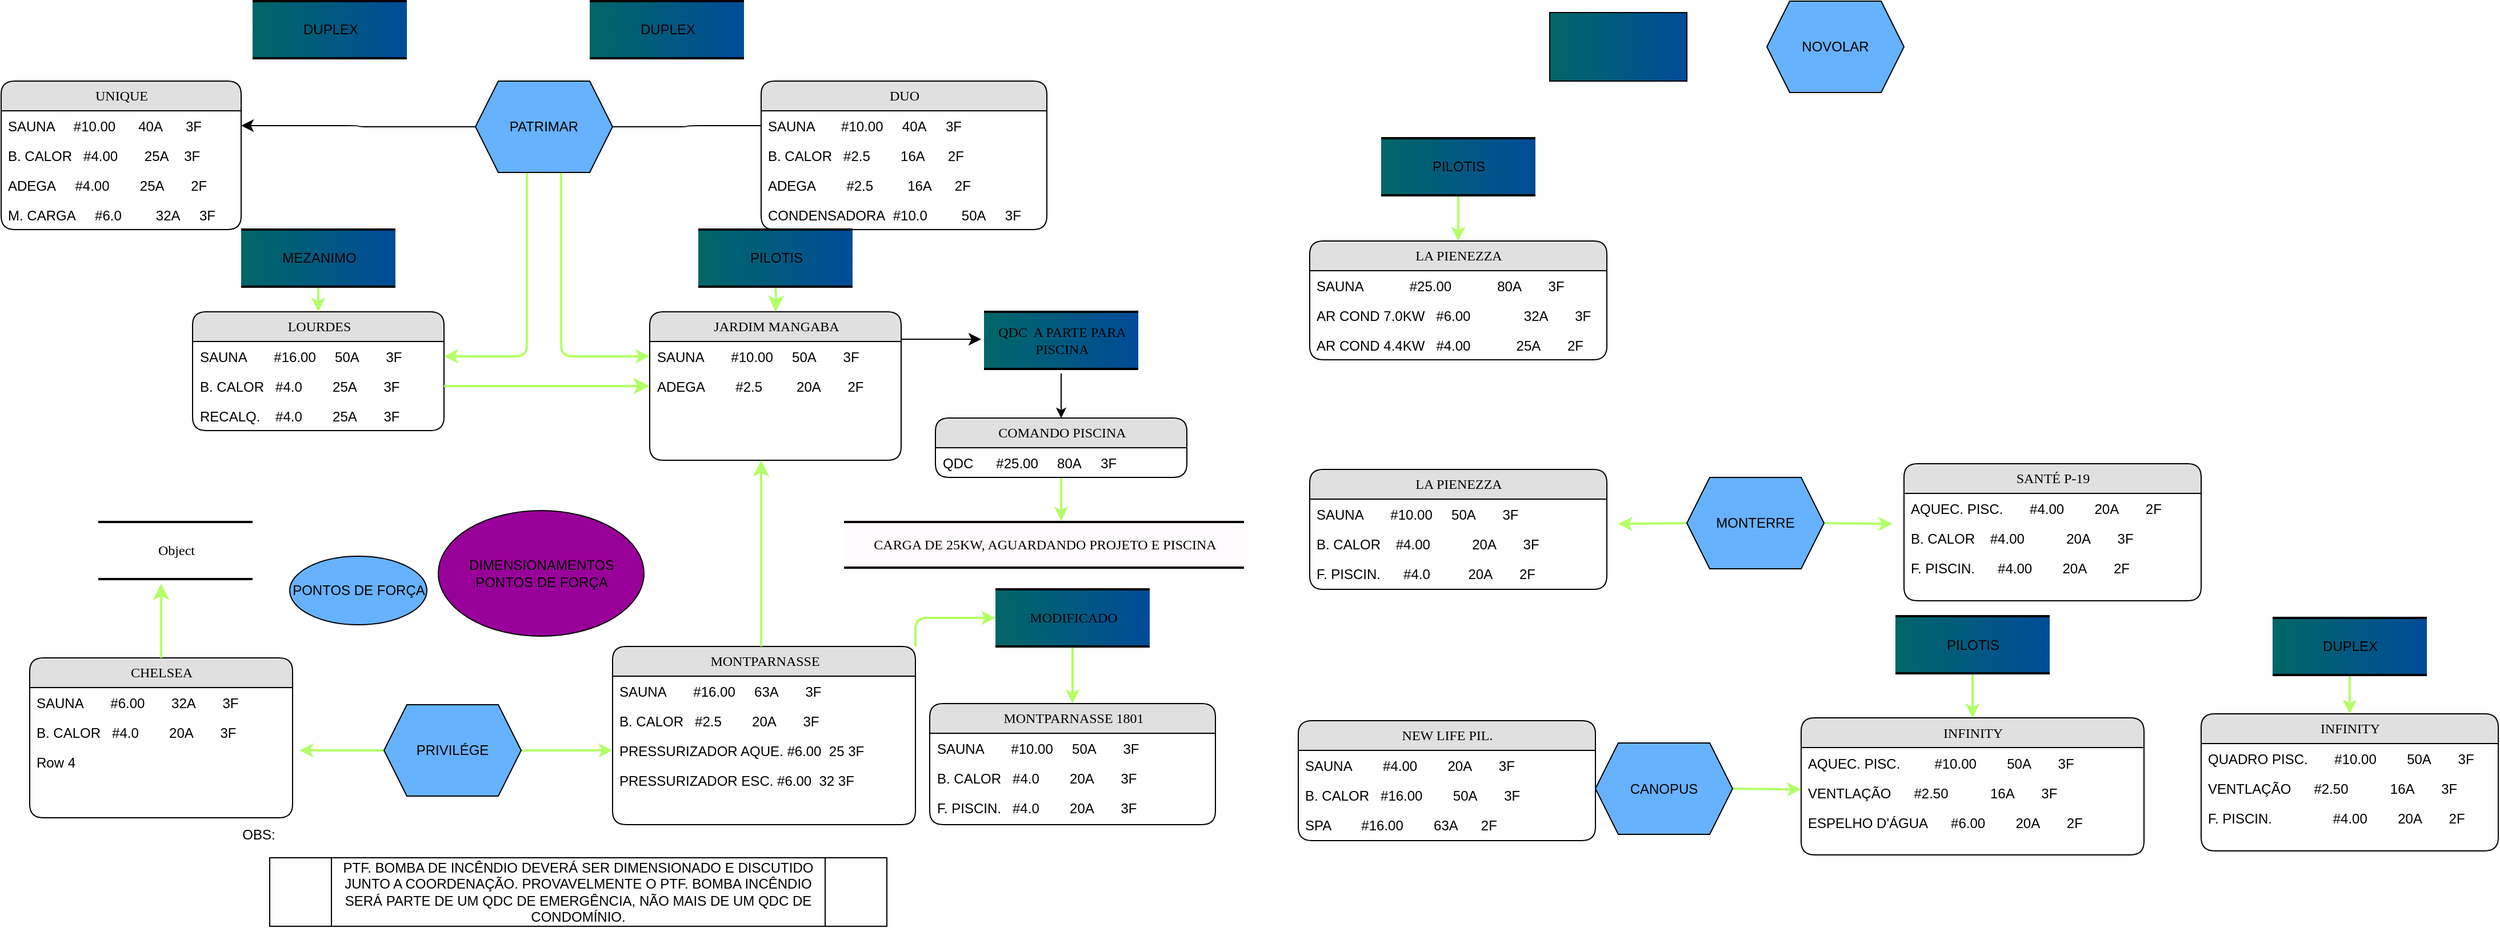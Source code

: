 <mxfile version="20.3.6" type="github">
  <diagram name="Page-1" id="b520641d-4fe3-3701-9064-5fc419738815">
    <mxGraphModel dx="1382" dy="774" grid="1" gridSize="10" guides="1" tooltips="1" connect="1" arrows="1" fold="1" page="1" pageScale="1" pageWidth="1100" pageHeight="850" background="none" math="0" shadow="0">
      <root>
        <mxCell id="0" />
        <mxCell id="1" parent="0" />
        <mxCell id="2debaab0fafb2da2-10" value="Object" style="html=1;rounded=0;shadow=0;comic=0;labelBackgroundColor=none;strokeWidth=2;fontFamily=Verdana;fontSize=12;align=center;shape=mxgraph.ios7ui.horLines;fontColor=#000000;" parent="1" vertex="1">
          <mxGeometry x="90" y="476" width="135" height="50" as="geometry" />
        </mxCell>
        <mxCell id="21ea969265ad0168-10" value="DUO" style="swimlane;html=1;fontStyle=0;childLayout=stackLayout;horizontal=1;startSize=26;fillColor=#e0e0e0;horizontalStack=0;resizeParent=1;resizeLast=0;collapsible=1;marginBottom=0;swimlaneFillColor=#ffffff;align=center;rounded=1;shadow=0;comic=0;labelBackgroundColor=none;strokeWidth=1;fontFamily=Verdana;fontSize=12;fontColor=#000000;" parent="1" vertex="1">
          <mxGeometry x="670" y="90" width="250" height="130" as="geometry" />
        </mxCell>
        <mxCell id="21ea969265ad0168-11" value="SAUNA&lt;span style=&quot;&quot;&gt; &lt;/span&gt;&amp;nbsp; &amp;nbsp; &amp;nbsp;&lt;span style=&quot;&quot;&gt;&amp;nbsp;&lt;/span&gt;#10.00&amp;nbsp; &amp;nbsp; &amp;nbsp;40A&amp;nbsp;&lt;span style=&quot;white-space: pre;&quot;&gt; &lt;/span&gt;&amp;nbsp;&amp;nbsp;&lt;span style=&quot;&quot;&gt; &lt;/span&gt;3F" style="text;html=1;strokeColor=none;fillColor=none;spacingLeft=4;spacingRight=4;whiteSpace=wrap;overflow=hidden;rotatable=0;points=[[0,0.5],[1,0.5]];portConstraint=eastwest;fontColor=#000000;" parent="21ea969265ad0168-10" vertex="1">
          <mxGeometry y="26" width="250" height="26" as="geometry" />
        </mxCell>
        <mxCell id="21ea969265ad0168-12" value="B. CALOR&amp;nbsp; &amp;nbsp;#2.5&amp;nbsp; &amp;nbsp; &amp;nbsp; &amp;nbsp; 16A&lt;span style=&quot;&quot;&gt;&amp;nbsp; &amp;nbsp; &amp;nbsp; 2&lt;/span&gt;F" style="text;html=1;strokeColor=none;fillColor=none;spacingLeft=4;spacingRight=4;whiteSpace=wrap;overflow=hidden;rotatable=0;points=[[0,0.5],[1,0.5]];portConstraint=eastwest;fontColor=#000000;" parent="21ea969265ad0168-10" vertex="1">
          <mxGeometry y="52" width="250" height="26" as="geometry" />
        </mxCell>
        <mxCell id="21ea969265ad0168-52" value="ADEGA&amp;nbsp;&lt;span style=&quot;&quot;&gt;&amp;nbsp; &amp;nbsp; &amp;nbsp; &amp;nbsp;&lt;/span&gt;&lt;span style=&quot;&quot;&gt;&lt;/span&gt;#2.5&amp;nbsp; &amp;nbsp; &amp;nbsp; &amp;nbsp; &amp;nbsp;16A&amp;nbsp; &amp;nbsp; &amp;nbsp; 2F" style="text;html=1;strokeColor=none;fillColor=none;spacingLeft=4;spacingRight=4;whiteSpace=wrap;overflow=hidden;rotatable=0;points=[[0,0.5],[1,0.5]];portConstraint=eastwest;fontColor=#000000;" parent="21ea969265ad0168-10" vertex="1">
          <mxGeometry y="78" width="250" height="26" as="geometry" />
        </mxCell>
        <mxCell id="21ea969265ad0168-13" value="CONDENSADORA&amp;nbsp;&lt;span style=&quot;&quot;&gt; &lt;/span&gt;#10.0&amp;nbsp; &amp;nbsp; &amp;nbsp; &amp;nbsp; &amp;nbsp;50A&amp;nbsp; &amp;nbsp; &amp;nbsp;3F" style="text;html=1;strokeColor=none;fillColor=none;spacingLeft=4;spacingRight=4;whiteSpace=wrap;overflow=hidden;rotatable=0;points=[[0,0.5],[1,0.5]];portConstraint=eastwest;fontColor=#000000;" parent="21ea969265ad0168-10" vertex="1">
          <mxGeometry y="104" width="250" height="26" as="geometry" />
        </mxCell>
        <mxCell id="21ea969265ad0168-6" value="UNIQUE" style="swimlane;html=1;fontStyle=0;childLayout=stackLayout;horizontal=1;startSize=26;fillColor=#e0e0e0;horizontalStack=0;resizeParent=1;resizeLast=0;collapsible=1;marginBottom=0;swimlaneFillColor=#ffffff;align=center;rounded=1;shadow=0;comic=0;labelBackgroundColor=none;strokeWidth=1;fontFamily=Verdana;fontSize=12;fontColor=#000000;" parent="1" vertex="1">
          <mxGeometry x="5" y="90" width="210" height="130" as="geometry">
            <mxRectangle x="160" y="74" width="90" height="30" as="alternateBounds" />
          </mxGeometry>
        </mxCell>
        <mxCell id="21ea969265ad0168-7" value="SAUNA&lt;span style=&quot;white-space: pre;&quot;&gt; &lt;/span&gt;&amp;nbsp;&lt;span style=&quot;white-space: pre;&quot;&gt; &lt;/span&gt;&lt;span style=&quot;white-space: pre;&quot;&gt; &lt;/span&gt;&lt;span style=&quot;white-space: pre;&quot;&gt; &lt;/span&gt;#10.00&amp;nbsp; &amp;nbsp; &amp;nbsp; 40A&amp;nbsp; &amp;nbsp; &amp;nbsp;&lt;span style=&quot;white-space: pre;&quot;&gt; &lt;/span&gt;3F" style="text;html=1;strokeColor=none;fillColor=none;spacingLeft=4;spacingRight=4;whiteSpace=wrap;overflow=hidden;rotatable=0;points=[[0,0.5],[1,0.5]];portConstraint=eastwest;fontColor=#000000;" parent="21ea969265ad0168-6" vertex="1">
          <mxGeometry y="26" width="210" height="26" as="geometry" />
        </mxCell>
        <mxCell id="21ea969265ad0168-8" value="B. CALOR&lt;span style=&quot;white-space: pre;&quot;&gt; &lt;span style=&quot;white-space: pre;&quot;&gt; &lt;/span&gt; &lt;/span&gt;#4.00&amp;nbsp; &amp;nbsp;&lt;span style=&quot;white-space: pre;&quot;&gt; &lt;/span&gt;&amp;nbsp; &amp;nbsp;25A&amp;nbsp;&lt;span style=&quot;white-space: pre;&quot;&gt;  &lt;span style=&quot;white-space: pre;&quot;&gt; &lt;/span&gt;&lt;/span&gt;3F" style="text;html=1;strokeColor=none;fillColor=none;spacingLeft=4;spacingRight=4;whiteSpace=wrap;overflow=hidden;rotatable=0;points=[[0,0.5],[1,0.5]];portConstraint=eastwest;fontColor=#000000;" parent="21ea969265ad0168-6" vertex="1">
          <mxGeometry y="52" width="210" height="26" as="geometry" />
        </mxCell>
        <mxCell id="21ea969265ad0168-9" value="ADEGA&amp;nbsp;&lt;span style=&quot;white-space: pre;&quot;&gt; &lt;span style=&quot;white-space: pre;&quot;&gt; &lt;/span&gt;&lt;span style=&quot;white-space: pre;&quot;&gt; &lt;/span&gt;&lt;/span&gt;&lt;span style=&quot;white-space: pre;&quot;&gt; &lt;/span&gt;#4.00&amp;nbsp; &amp;nbsp; &amp;nbsp; &amp;nbsp; 25A&amp;nbsp; &amp;nbsp; &amp;nbsp; &amp;nbsp;2F" style="text;html=1;strokeColor=none;fillColor=none;spacingLeft=4;spacingRight=4;whiteSpace=wrap;overflow=hidden;rotatable=0;points=[[0,0.5],[1,0.5]];portConstraint=eastwest;fontColor=#000000;" parent="21ea969265ad0168-6" vertex="1">
          <mxGeometry y="78" width="210" height="26" as="geometry" />
        </mxCell>
        <mxCell id="iB148q3Q0pq7KRZTCYRV-2" value="M. CARGA&amp;nbsp;&lt;span style=&quot;white-space: pre;&quot;&gt; &lt;/span&gt;&amp;nbsp;&lt;span style=&quot;white-space: pre;&quot;&gt; &lt;/span&gt;&amp;nbsp;#6.0&amp;nbsp; &amp;nbsp; &amp;nbsp;&lt;span style=&quot;white-space: pre;&quot;&gt; &lt;/span&gt;&amp;nbsp; &amp;nbsp;32A&amp;nbsp; &amp;nbsp; &lt;span style=&quot;white-space: pre;&quot;&gt; &lt;/span&gt;3F" style="text;html=1;strokeColor=none;fillColor=none;spacingLeft=4;spacingRight=4;whiteSpace=wrap;overflow=hidden;rotatable=0;points=[[0,0.5],[1,0.5]];portConstraint=eastwest;fontColor=#000000;" parent="21ea969265ad0168-6" vertex="1">
          <mxGeometry y="104" width="210" height="26" as="geometry" />
        </mxCell>
        <mxCell id="21ea969265ad0168-14" value="LOURDES" style="swimlane;html=1;fontStyle=0;childLayout=stackLayout;horizontal=1;startSize=26;fillColor=#e0e0e0;horizontalStack=0;resizeParent=1;resizeLast=0;collapsible=1;marginBottom=0;swimlaneFillColor=#ffffff;align=center;rounded=1;shadow=0;comic=0;labelBackgroundColor=none;strokeWidth=1;fontFamily=Verdana;fontSize=12;fontColor=#000000;" parent="1" vertex="1">
          <mxGeometry x="172.5" y="292" width="220" height="104" as="geometry" />
        </mxCell>
        <mxCell id="21ea969265ad0168-15" value="SAUNA&amp;nbsp;&amp;nbsp; &amp;nbsp; &amp;nbsp;&amp;nbsp;#16.00&amp;nbsp; &amp;nbsp; &amp;nbsp;50A&amp;nbsp;&amp;nbsp;&amp;nbsp; &amp;nbsp; &amp;nbsp;3F" style="text;html=1;strokeColor=none;fillColor=none;spacingLeft=4;spacingRight=4;whiteSpace=wrap;overflow=hidden;rotatable=0;points=[[0,0.5],[1,0.5]];portConstraint=eastwest;fontColor=#000000;" parent="21ea969265ad0168-14" vertex="1">
          <mxGeometry y="26" width="220" height="26" as="geometry" />
        </mxCell>
        <mxCell id="21ea969265ad0168-16" value="B. CALOR&amp;nbsp; &amp;nbsp;#4.0&amp;nbsp; &amp;nbsp; &amp;nbsp; &amp;nbsp; 25A&amp;nbsp; &amp;nbsp; &amp;nbsp; &amp;nbsp;3F" style="text;html=1;strokeColor=none;fillColor=none;spacingLeft=4;spacingRight=4;whiteSpace=wrap;overflow=hidden;rotatable=0;points=[[0,0.5],[1,0.5]];portConstraint=eastwest;fontColor=#000000;" parent="21ea969265ad0168-14" vertex="1">
          <mxGeometry y="52" width="220" height="26" as="geometry" />
        </mxCell>
        <mxCell id="21ea969265ad0168-17" value="RECALQ.&amp;nbsp; &amp;nbsp; #4.0&amp;nbsp; &amp;nbsp; &amp;nbsp; &amp;nbsp; 25A&amp;nbsp; &amp;nbsp; &amp;nbsp; &amp;nbsp;3F" style="text;html=1;strokeColor=none;fillColor=none;spacingLeft=4;spacingRight=4;whiteSpace=wrap;overflow=hidden;rotatable=0;points=[[0,0.5],[1,0.5]];portConstraint=eastwest;fontColor=#000000;" parent="21ea969265ad0168-14" vertex="1">
          <mxGeometry y="78" width="220" height="26" as="geometry" />
        </mxCell>
        <mxCell id="21ea969265ad0168-18" value="CHELSEA" style="swimlane;html=1;fontStyle=0;childLayout=stackLayout;horizontal=1;startSize=26;fillColor=#e0e0e0;horizontalStack=0;resizeParent=1;resizeLast=0;collapsible=1;marginBottom=0;swimlaneFillColor=#ffffff;align=center;rounded=1;shadow=0;comic=0;labelBackgroundColor=none;strokeWidth=1;fontFamily=Verdana;fontSize=12;fontColor=#000000;" parent="1" vertex="1">
          <mxGeometry x="30" y="595" width="230" height="140" as="geometry" />
        </mxCell>
        <mxCell id="21ea969265ad0168-20" value="SAUNA&amp;nbsp;&amp;nbsp; &amp;nbsp; &amp;nbsp;&amp;nbsp;#6.00&amp;nbsp; &amp;nbsp; &amp;nbsp; &amp;nbsp;32A&amp;nbsp;&amp;nbsp;&amp;nbsp; &amp;nbsp; &amp;nbsp;3F" style="text;html=1;strokeColor=none;fillColor=none;spacingLeft=4;spacingRight=4;whiteSpace=wrap;overflow=hidden;rotatable=0;points=[[0,0.5],[1,0.5]];portConstraint=eastwest;fontColor=#000000;" parent="21ea969265ad0168-18" vertex="1">
          <mxGeometry y="26" width="230" height="26" as="geometry" />
        </mxCell>
        <mxCell id="21ea969265ad0168-51" value="B. CALOR&amp;nbsp; &amp;nbsp;#4.0&amp;nbsp; &amp;nbsp; &amp;nbsp; &amp;nbsp; 20A&amp;nbsp; &amp;nbsp; &amp;nbsp; &amp;nbsp;3F" style="text;html=1;strokeColor=none;fillColor=none;spacingLeft=4;spacingRight=4;whiteSpace=wrap;overflow=hidden;rotatable=0;points=[[0,0.5],[1,0.5]];portConstraint=eastwest;fontColor=#000000;" parent="21ea969265ad0168-18" vertex="1">
          <mxGeometry y="52" width="230" height="26" as="geometry" />
        </mxCell>
        <mxCell id="21ea969265ad0168-21" value="Row 4" style="text;html=1;strokeColor=none;fillColor=none;spacingLeft=4;spacingRight=4;whiteSpace=wrap;overflow=hidden;rotatable=0;points=[[0,0.5],[1,0.5]];portConstraint=eastwest;fontColor=#000000;" parent="21ea969265ad0168-18" vertex="1">
          <mxGeometry y="78" width="230" height="26" as="geometry" />
        </mxCell>
        <mxCell id="ODSwBIh967FiHDvE5To--2" style="text;html=1;strokeColor=none;fillColor=none;spacingLeft=4;spacingRight=4;whiteSpace=wrap;overflow=hidden;rotatable=0;points=[[0,0.5],[1,0.5]];portConstraint=eastwest;fontColor=#000000;" parent="21ea969265ad0168-18" vertex="1">
          <mxGeometry y="104" width="230" height="26" as="geometry" />
        </mxCell>
        <mxCell id="21ea969265ad0168-22" value="JARDIM MANGABA" style="swimlane;html=1;fontStyle=0;childLayout=stackLayout;horizontal=1;startSize=26;fillColor=#e0e0e0;horizontalStack=0;resizeParent=1;resizeLast=0;collapsible=1;marginBottom=0;swimlaneFillColor=#ffffff;align=center;rounded=1;shadow=0;comic=0;labelBackgroundColor=none;strokeWidth=1;fontFamily=Verdana;fontSize=12;fontColor=#000000;" parent="1" vertex="1">
          <mxGeometry x="572.5" y="292" width="220" height="130" as="geometry" />
        </mxCell>
        <mxCell id="21ea969265ad0168-23" value="SAUNA&amp;nbsp;&amp;nbsp; &amp;nbsp; &amp;nbsp;&amp;nbsp;#10.00&amp;nbsp; &amp;nbsp; &amp;nbsp;50A&amp;nbsp;&lt;span style=&quot;&quot;&gt; &lt;/span&gt;&amp;nbsp; &amp;nbsp; &amp;nbsp;3F" style="text;html=1;strokeColor=none;fillColor=none;spacingLeft=4;spacingRight=4;whiteSpace=wrap;overflow=hidden;rotatable=0;points=[[0,0.5],[1,0.5]];portConstraint=eastwest;fontColor=#000000;" parent="21ea969265ad0168-22" vertex="1">
          <mxGeometry y="26" width="220" height="26" as="geometry" />
        </mxCell>
        <mxCell id="acACqqO5Qa5gXnCJQmCN-5" value="ADEGA&amp;nbsp;&amp;nbsp; &amp;nbsp; &amp;nbsp; &amp;nbsp;#2.5&amp;nbsp; &amp;nbsp; &amp;nbsp; &amp;nbsp; &amp;nbsp;20A&amp;nbsp; &amp;nbsp; &amp;nbsp; &amp;nbsp;2F" style="text;html=1;strokeColor=none;fillColor=none;spacingLeft=4;spacingRight=4;whiteSpace=wrap;overflow=hidden;rotatable=0;points=[[0,0.5],[1,0.5]];portConstraint=eastwest;fontColor=#000000;" parent="21ea969265ad0168-22" vertex="1">
          <mxGeometry y="52" width="220" height="26" as="geometry" />
        </mxCell>
        <mxCell id="acACqqO5Qa5gXnCJQmCN-22" value="CARRO ELET.&amp;nbsp; #4.0&amp;nbsp; &amp;nbsp;32A&amp;nbsp; &amp;nbsp; &amp;nbsp; 2F" style="text;html=1;strokeColor=none;fillColor=none;spacingLeft=4;spacingRight=4;whiteSpace=wrap;overflow=hidden;rotatable=0;points=[[0,0.5],[1,0.5]];portConstraint=eastwest;fontColor=#000000;" parent="21ea969265ad0168-22" vertex="1">
          <mxGeometry y="78" width="220" height="4" as="geometry" />
        </mxCell>
        <mxCell id="acACqqO5Qa5gXnCJQmCN-23" style="text;html=1;strokeColor=none;fillColor=none;spacingLeft=4;spacingRight=4;whiteSpace=wrap;overflow=hidden;rotatable=0;points=[[0,0.5],[1,0.5]];portConstraint=eastwest;fontColor=#000000;" parent="21ea969265ad0168-22" vertex="1">
          <mxGeometry y="82" width="220" height="26" as="geometry" />
        </mxCell>
        <mxCell id="SfAEeaAkZnoSVuUluzx7-2" style="edgeStyle=orthogonalEdgeStyle;shape=connector;rounded=1;jumpStyle=sharp;orthogonalLoop=1;jettySize=auto;html=1;exitX=1;exitY=0;exitDx=0;exitDy=0;labelBackgroundColor=default;strokeColor=#B3FF66;strokeWidth=2;fontFamily=Helvetica;fontSize=11;fontColor=default;endArrow=classic;" edge="1" parent="1" source="21ea969265ad0168-26" target="21ea969265ad0168-30">
          <mxGeometry relative="1" as="geometry" />
        </mxCell>
        <mxCell id="21ea969265ad0168-26" value="MONTPARNASSE" style="swimlane;html=1;fontStyle=0;childLayout=stackLayout;horizontal=1;startSize=26;fillColor=#e0e0e0;horizontalStack=0;resizeParent=1;resizeLast=0;collapsible=1;marginBottom=0;swimlaneFillColor=#ffffff;align=center;rounded=1;shadow=0;comic=0;labelBackgroundColor=none;strokeWidth=1;fontFamily=Verdana;fontSize=12;fontColor=#000000;" parent="1" vertex="1">
          <mxGeometry x="540" y="585" width="265" height="156" as="geometry" />
        </mxCell>
        <mxCell id="21ea969265ad0168-27" value="SAUNA&amp;nbsp;&amp;nbsp; &amp;nbsp; &amp;nbsp;&amp;nbsp;#16.00&amp;nbsp; &amp;nbsp; &amp;nbsp;63A&amp;nbsp;&amp;nbsp;&amp;nbsp; &amp;nbsp; &amp;nbsp;3F" style="text;html=1;strokeColor=none;fillColor=none;spacingLeft=4;spacingRight=4;whiteSpace=wrap;overflow=hidden;rotatable=0;points=[[0,0.5],[1,0.5]];portConstraint=eastwest;fontColor=#000000;" parent="21ea969265ad0168-26" vertex="1">
          <mxGeometry y="26" width="265" height="26" as="geometry" />
        </mxCell>
        <mxCell id="21ea969265ad0168-28" value="B. CALOR&amp;nbsp; &amp;nbsp;#2.5&amp;nbsp; &amp;nbsp; &amp;nbsp; &amp;nbsp; 20A&amp;nbsp; &amp;nbsp; &amp;nbsp; &amp;nbsp;3F" style="text;html=1;strokeColor=none;fillColor=none;spacingLeft=4;spacingRight=4;whiteSpace=wrap;overflow=hidden;rotatable=0;points=[[0,0.5],[1,0.5]];portConstraint=eastwest;fontColor=#000000;" parent="21ea969265ad0168-26" vertex="1">
          <mxGeometry y="52" width="265" height="26" as="geometry" />
        </mxCell>
        <mxCell id="21ea969265ad0168-29" value="PRESSURIZADOR AQUE. #6.00&amp;nbsp; 25 3F" style="text;html=1;strokeColor=none;fillColor=none;spacingLeft=4;spacingRight=4;whiteSpace=wrap;overflow=hidden;rotatable=0;points=[[0,0.5],[1,0.5]];portConstraint=eastwest;fontColor=#000000;" parent="21ea969265ad0168-26" vertex="1">
          <mxGeometry y="78" width="265" height="26" as="geometry" />
        </mxCell>
        <mxCell id="ODSwBIh967FiHDvE5To--3" value="PRESSURIZADOR ESC. #6.00&amp;nbsp; 32 3F" style="text;html=1;strokeColor=none;fillColor=none;spacingLeft=4;spacingRight=4;whiteSpace=wrap;overflow=hidden;rotatable=0;points=[[0,0.5],[1,0.5]];portConstraint=eastwest;fontColor=#000000;" parent="21ea969265ad0168-26" vertex="1">
          <mxGeometry y="104" width="265" height="26" as="geometry" />
        </mxCell>
        <mxCell id="ODSwBIh967FiHDvE5To--4" style="text;html=1;strokeColor=none;fillColor=none;spacingLeft=4;spacingRight=4;whiteSpace=wrap;overflow=hidden;rotatable=0;points=[[0,0.5],[1,0.5]];portConstraint=eastwest;fontColor=#000000;" parent="21ea969265ad0168-26" vertex="1">
          <mxGeometry y="130" width="265" height="26" as="geometry" />
        </mxCell>
        <mxCell id="SfAEeaAkZnoSVuUluzx7-9" style="edgeStyle=orthogonalEdgeStyle;shape=connector;rounded=1;jumpStyle=sharp;orthogonalLoop=1;jettySize=auto;html=1;entryX=0.5;entryY=0;entryDx=0;entryDy=0;labelBackgroundColor=default;strokeColor=#B3FF66;strokeWidth=2;fontFamily=Helvetica;fontSize=11;fontColor=default;endArrow=classic;" edge="1" parent="1" source="21ea969265ad0168-30" target="SfAEeaAkZnoSVuUluzx7-3">
          <mxGeometry relative="1" as="geometry" />
        </mxCell>
        <mxCell id="21ea969265ad0168-30" value="MODIFICADO" style="html=1;rounded=0;shadow=0;comic=0;labelBackgroundColor=none;strokeWidth=2;fontFamily=Verdana;fontSize=12;align=center;shape=mxgraph.ios7ui.horLines;fontColor=#000000;fillColor=#006666;gradientColor=#004C99;gradientDirection=east;" parent="1" vertex="1">
          <mxGeometry x="875" y="535" width="135" height="50" as="geometry" />
        </mxCell>
        <mxCell id="21ea969265ad0168-31" style="edgeStyle=none;html=1;labelBackgroundColor=default;startFill=0;startSize=8;endFill=1;endSize=8;fontFamily=Helvetica;fontSize=11;fontColor=default;strokeColor=#B3FF66;strokeWidth=2;" parent="1" source="21ea969265ad0168-18" edge="1">
          <mxGeometry relative="1" as="geometry">
            <mxPoint x="145" y="530" as="targetPoint" />
          </mxGeometry>
        </mxCell>
        <mxCell id="21ea969265ad0168-37" style="edgeStyle=orthogonalEdgeStyle;html=1;labelBackgroundColor=default;startFill=0;startSize=8;endFill=1;endSize=8;fontFamily=Helvetica;fontSize=11;fontColor=default;strokeColor=#B3FF66;strokeWidth=2;" parent="1" source="21ea969265ad0168-26" target="21ea969265ad0168-22" edge="1">
          <mxGeometry relative="1" as="geometry">
            <Array as="points">
              <mxPoint x="670" y="540" />
              <mxPoint x="670" y="540" />
            </Array>
          </mxGeometry>
        </mxCell>
        <mxCell id="21ea969265ad0168-38" style="edgeStyle=orthogonalEdgeStyle;html=1;labelBackgroundColor=default;startFill=0;startSize=8;endFill=1;endSize=8;fontFamily=Helvetica;fontSize=11;fontColor=default;startArrow=none;strokeColor=#B3FF66;strokeWidth=2;" parent="1" target="21ea969265ad0168-22" edge="1">
          <mxGeometry relative="1" as="geometry">
            <mxPoint x="682.5" y="266" as="sourcePoint" />
          </mxGeometry>
        </mxCell>
        <mxCell id="21ea969265ad0168-40" style="edgeStyle=orthogonalEdgeStyle;html=1;exitX=0;exitY=0.5;entryX=1;entryY=0.5;labelBackgroundColor=none;startFill=0;startSize=8;endFill=1;endSize=8;fontFamily=Verdana;fontSize=12;fontColor=#000000;startArrow=none;" parent="1" source="acACqqO5Qa5gXnCJQmCN-2" target="21ea969265ad0168-7" edge="1">
          <mxGeometry relative="1" as="geometry" />
        </mxCell>
        <mxCell id="21ea969265ad0168-42" style="edgeStyle=orthogonalEdgeStyle;html=1;exitX=1;exitY=0.5;entryX=0;entryY=0.5;labelBackgroundColor=default;startFill=0;startSize=8;endFill=1;endSize=8;fontFamily=Helvetica;fontSize=11;fontColor=default;strokeColor=#B3FF66;strokeWidth=2;" parent="1" source="21ea969265ad0168-16" edge="1">
          <mxGeometry relative="1" as="geometry">
            <Array as="points" />
            <mxPoint x="572.5" y="357" as="targetPoint" />
          </mxGeometry>
        </mxCell>
        <mxCell id="21ea969265ad0168-43" style="edgeStyle=orthogonalEdgeStyle;html=1;labelBackgroundColor=none;startFill=0;startSize=8;endFill=1;endSize=8;fontFamily=Verdana;fontSize=12;fontColor=#000000;" parent="1" edge="1">
          <mxGeometry relative="1" as="geometry">
            <mxPoint x="862.5" y="316" as="targetPoint" />
            <mxPoint x="792.5" y="316" as="sourcePoint" />
          </mxGeometry>
        </mxCell>
        <mxCell id="iB148q3Q0pq7KRZTCYRV-3" value="DIMENSIONAMENTOS&lt;br&gt;PONTOS DE FORÇA" style="ellipse;whiteSpace=wrap;html=1;fontColor=#000000;fillColor=#990099;" parent="1" vertex="1">
          <mxGeometry x="387.5" y="466" width="180" height="110" as="geometry" />
        </mxCell>
        <mxCell id="SfAEeaAkZnoSVuUluzx7-26" style="edgeStyle=orthogonalEdgeStyle;shape=connector;rounded=1;jumpStyle=sharp;orthogonalLoop=1;jettySize=auto;html=1;exitX=0.375;exitY=1;exitDx=0;exitDy=0;entryX=1;entryY=0.5;entryDx=0;entryDy=0;labelBackgroundColor=default;strokeColor=#B3FF66;strokeWidth=2;fontFamily=Helvetica;fontSize=11;fontColor=default;endArrow=classic;" edge="1" parent="1" source="acACqqO5Qa5gXnCJQmCN-2" target="21ea969265ad0168-15">
          <mxGeometry relative="1" as="geometry" />
        </mxCell>
        <mxCell id="SfAEeaAkZnoSVuUluzx7-27" style="edgeStyle=orthogonalEdgeStyle;shape=connector;rounded=1;jumpStyle=sharp;orthogonalLoop=1;jettySize=auto;html=1;exitX=0.625;exitY=1;exitDx=0;exitDy=0;entryX=0;entryY=0.5;entryDx=0;entryDy=0;labelBackgroundColor=default;strokeColor=#B3FF66;strokeWidth=2;fontFamily=Helvetica;fontSize=11;fontColor=default;endArrow=classic;" edge="1" parent="1" source="acACqqO5Qa5gXnCJQmCN-2" target="21ea969265ad0168-23">
          <mxGeometry relative="1" as="geometry" />
        </mxCell>
        <mxCell id="acACqqO5Qa5gXnCJQmCN-12" value="PONTOS DE FORÇA" style="ellipse;whiteSpace=wrap;html=1;fontColor=#000000;fillColor=#66B2FF;" parent="1" vertex="1">
          <mxGeometry x="257.5" y="506" width="120" height="60" as="geometry" />
        </mxCell>
        <mxCell id="acACqqO5Qa5gXnCJQmCN-19" style="edgeStyle=orthogonalEdgeStyle;rounded=0;orthogonalLoop=1;jettySize=auto;html=1;exitX=0.5;exitY=1;exitDx=0;exitDy=0;entryX=0.5;entryY=0;entryDx=0;entryDy=0;fontColor=#000000;" parent="1" target="acACqqO5Qa5gXnCJQmCN-15" edge="1">
          <mxGeometry relative="1" as="geometry">
            <mxPoint x="932.5" y="346" as="sourcePoint" />
          </mxGeometry>
        </mxCell>
        <mxCell id="SfAEeaAkZnoSVuUluzx7-16" style="edgeStyle=orthogonalEdgeStyle;shape=connector;rounded=1;jumpStyle=sharp;orthogonalLoop=1;jettySize=auto;html=1;entryX=0.543;entryY=-0.025;entryDx=0;entryDy=0;entryPerimeter=0;labelBackgroundColor=default;strokeColor=#B3FF66;strokeWidth=2;fontFamily=Helvetica;fontSize=11;fontColor=default;endArrow=classic;" edge="1" parent="1" source="acACqqO5Qa5gXnCJQmCN-15" target="acACqqO5Qa5gXnCJQmCN-20">
          <mxGeometry relative="1" as="geometry" />
        </mxCell>
        <mxCell id="acACqqO5Qa5gXnCJQmCN-15" value="COMANDO PISCINA" style="swimlane;html=1;fontStyle=0;childLayout=stackLayout;horizontal=1;startSize=26;fillColor=#e0e0e0;horizontalStack=0;resizeParent=1;resizeLast=0;collapsible=1;marginBottom=0;swimlaneFillColor=#ffffff;align=center;rounded=1;shadow=0;comic=0;labelBackgroundColor=none;strokeWidth=1;fontFamily=Verdana;fontSize=12;fontColor=#000000;" parent="1" vertex="1">
          <mxGeometry x="822.5" y="385" width="220" height="52" as="geometry" />
        </mxCell>
        <mxCell id="acACqqO5Qa5gXnCJQmCN-16" value="QDC&amp;nbsp; &amp;nbsp; &amp;nbsp; #25.00&amp;nbsp; &amp;nbsp; &amp;nbsp;80A&amp;nbsp;&lt;span style=&quot;&quot;&gt; &lt;/span&gt;&amp;nbsp;&amp;nbsp;&amp;nbsp;3F" style="text;html=1;strokeColor=none;fillColor=none;spacingLeft=4;spacingRight=4;whiteSpace=wrap;overflow=hidden;rotatable=0;points=[[0,0.5],[1,0.5]];portConstraint=eastwest;fontColor=#000000;" parent="acACqqO5Qa5gXnCJQmCN-15" vertex="1">
          <mxGeometry y="26" width="220" height="26" as="geometry" />
        </mxCell>
        <mxCell id="acACqqO5Qa5gXnCJQmCN-20" value="CARGA DE 25KW, AGUARDANDO PROJETO E PISCINA" style="html=1;rounded=0;shadow=0;comic=0;labelBackgroundColor=none;strokeWidth=2;fontFamily=Verdana;fontSize=12;align=center;shape=mxgraph.ios7ui.horLines;fontColor=#000000;fillColor=#FFFAFD;" parent="1" vertex="1">
          <mxGeometry x="742.5" y="476" width="350" height="40" as="geometry" />
        </mxCell>
        <mxCell id="SfAEeaAkZnoSVuUluzx7-17" style="edgeStyle=orthogonalEdgeStyle;shape=connector;rounded=1;jumpStyle=sharp;orthogonalLoop=1;jettySize=auto;html=1;exitX=1;exitY=0.5;exitDx=0;exitDy=0;entryX=0;entryY=0.5;entryDx=0;entryDy=0;labelBackgroundColor=default;strokeColor=#B3FF66;strokeWidth=2;fontFamily=Helvetica;fontSize=11;fontColor=default;endArrow=classic;" edge="1" parent="1" source="ODSwBIh967FiHDvE5To--1" target="21ea969265ad0168-29">
          <mxGeometry relative="1" as="geometry" />
        </mxCell>
        <mxCell id="SfAEeaAkZnoSVuUluzx7-19" style="edgeStyle=orthogonalEdgeStyle;shape=connector;rounded=1;jumpStyle=sharp;orthogonalLoop=1;jettySize=auto;html=1;exitX=0;exitY=0.5;exitDx=0;exitDy=0;entryX=1.026;entryY=0.115;entryDx=0;entryDy=0;entryPerimeter=0;labelBackgroundColor=default;strokeColor=#B3FF66;strokeWidth=2;fontFamily=Helvetica;fontSize=11;fontColor=default;endArrow=classic;" edge="1" parent="1" source="ODSwBIh967FiHDvE5To--1" target="21ea969265ad0168-21">
          <mxGeometry relative="1" as="geometry" />
        </mxCell>
        <mxCell id="ODSwBIh967FiHDvE5To--1" value="PRIVILÉGE" style="shape=hexagon;perimeter=hexagonPerimeter2;whiteSpace=wrap;html=1;fixedSize=1;fontColor=#000000;fillColor=#66B2FF;" parent="1" vertex="1">
          <mxGeometry x="340" y="636" width="120" height="80" as="geometry" />
        </mxCell>
        <mxCell id="ODSwBIh967FiHDvE5To--6" value="PTF. BOMBA DE INCÊNDIO DEVERÁ SER DIMENSIONADO E DISCUTIDO JUNTO A COORDENAÇÃO. PROVAVELMENTE O PTF. BOMBA INCÊNDIO SERÁ PARTE DE UM QDC DE EMERGÊNCIA, NÃO MAIS DE UM QDC DE CONDOMÍNIO." style="shape=process;whiteSpace=wrap;html=1;backgroundOutline=1;" parent="1" vertex="1">
          <mxGeometry x="240" y="770" width="540" height="60" as="geometry" />
        </mxCell>
        <mxCell id="ODSwBIh967FiHDvE5To--7" value="OBS:" style="text;html=1;align=center;verticalAlign=middle;resizable=0;points=[];autosize=1;strokeColor=none;fillColor=none;" parent="1" vertex="1">
          <mxGeometry x="205" y="735" width="50" height="30" as="geometry" />
        </mxCell>
        <mxCell id="SfAEeaAkZnoSVuUluzx7-3" value="MONTPARNASSE 1801" style="swimlane;html=1;fontStyle=0;childLayout=stackLayout;horizontal=1;startSize=26;fillColor=#e0e0e0;horizontalStack=0;resizeParent=1;resizeLast=0;collapsible=1;marginBottom=0;swimlaneFillColor=#ffffff;align=center;rounded=1;shadow=0;comic=0;labelBackgroundColor=none;strokeWidth=1;fontFamily=Verdana;fontSize=12;fontColor=#000000;" vertex="1" parent="1">
          <mxGeometry x="817.5" y="635" width="250" height="106" as="geometry" />
        </mxCell>
        <mxCell id="SfAEeaAkZnoSVuUluzx7-4" value="SAUNA&amp;nbsp;&amp;nbsp; &amp;nbsp; &amp;nbsp;&amp;nbsp;#10.00&amp;nbsp; &amp;nbsp; &amp;nbsp;50A&amp;nbsp;&amp;nbsp;&amp;nbsp; &amp;nbsp; &amp;nbsp;3F" style="text;html=1;strokeColor=none;fillColor=none;spacingLeft=4;spacingRight=4;whiteSpace=wrap;overflow=hidden;rotatable=0;points=[[0,0.5],[1,0.5]];portConstraint=eastwest;fontColor=#000000;" vertex="1" parent="SfAEeaAkZnoSVuUluzx7-3">
          <mxGeometry y="26" width="250" height="26" as="geometry" />
        </mxCell>
        <mxCell id="SfAEeaAkZnoSVuUluzx7-5" value="B. CALOR&amp;nbsp; &amp;nbsp;#4.0&amp;nbsp; &amp;nbsp; &amp;nbsp; &amp;nbsp; 20A&amp;nbsp; &amp;nbsp; &amp;nbsp; &amp;nbsp;3F" style="text;html=1;strokeColor=none;fillColor=none;spacingLeft=4;spacingRight=4;whiteSpace=wrap;overflow=hidden;rotatable=0;points=[[0,0.5],[1,0.5]];portConstraint=eastwest;fontColor=#000000;" vertex="1" parent="SfAEeaAkZnoSVuUluzx7-3">
          <mxGeometry y="52" width="250" height="26" as="geometry" />
        </mxCell>
        <mxCell id="SfAEeaAkZnoSVuUluzx7-6" value="F. PISCIN.&amp;nbsp; &amp;nbsp;#4.0&amp;nbsp; &amp;nbsp; &amp;nbsp; &amp;nbsp; 20A&amp;nbsp; &amp;nbsp; &amp;nbsp; &amp;nbsp;3F" style="text;html=1;strokeColor=none;fillColor=none;spacingLeft=4;spacingRight=4;whiteSpace=wrap;overflow=hidden;rotatable=0;points=[[0,0.5],[1,0.5]];portConstraint=eastwest;fontColor=#000000;" vertex="1" parent="SfAEeaAkZnoSVuUluzx7-3">
          <mxGeometry y="78" width="250" height="26" as="geometry" />
        </mxCell>
        <mxCell id="SfAEeaAkZnoSVuUluzx7-10" value="NEW LIFE PIL." style="swimlane;html=1;fontStyle=0;childLayout=stackLayout;horizontal=1;startSize=26;fillColor=#e0e0e0;horizontalStack=0;resizeParent=1;resizeLast=0;collapsible=1;marginBottom=0;swimlaneFillColor=#ffffff;align=center;rounded=1;shadow=0;comic=0;labelBackgroundColor=none;strokeWidth=1;fontFamily=Verdana;fontSize=12;fontColor=#000000;" vertex="1" parent="1">
          <mxGeometry x="1140" y="650" width="260" height="105" as="geometry" />
        </mxCell>
        <mxCell id="SfAEeaAkZnoSVuUluzx7-11" value="SAUNA&amp;nbsp; &amp;nbsp; &amp;nbsp; &amp;nbsp; #4.00&amp;nbsp; &amp;nbsp; &amp;nbsp;&lt;span style=&quot;white-space: pre;&quot;&gt;	&lt;/span&gt;&amp;nbsp; 20A&amp;nbsp;&amp;nbsp;&amp;nbsp; &amp;nbsp; &amp;nbsp;3F" style="text;html=1;strokeColor=none;fillColor=none;spacingLeft=4;spacingRight=4;whiteSpace=wrap;overflow=hidden;rotatable=0;points=[[0,0.5],[1,0.5]];portConstraint=eastwest;fontColor=#000000;" vertex="1" parent="SfAEeaAkZnoSVuUluzx7-10">
          <mxGeometry y="26" width="260" height="26" as="geometry" />
        </mxCell>
        <mxCell id="SfAEeaAkZnoSVuUluzx7-12" value="B. CALOR&amp;nbsp; &amp;nbsp;#16.00&amp;nbsp; &amp;nbsp; &amp;nbsp; &amp;nbsp; 50A&amp;nbsp; &amp;nbsp; &amp;nbsp; &amp;nbsp;3F" style="text;html=1;strokeColor=none;fillColor=none;spacingLeft=4;spacingRight=4;whiteSpace=wrap;overflow=hidden;rotatable=0;points=[[0,0.5],[1,0.5]];portConstraint=eastwest;fontColor=#000000;" vertex="1" parent="SfAEeaAkZnoSVuUluzx7-10">
          <mxGeometry y="52" width="260" height="26" as="geometry" />
        </mxCell>
        <mxCell id="SfAEeaAkZnoSVuUluzx7-13" value="SPA&lt;span style=&quot;white-space: pre;&quot;&gt;	&lt;/span&gt;&lt;span style=&quot;white-space: pre;&quot;&gt;	&lt;/span&gt;&amp;nbsp; &amp;nbsp; &amp;nbsp; #16.00&amp;nbsp; &amp;nbsp; &amp;nbsp; &amp;nbsp; 63A&amp;nbsp; &amp;nbsp; &amp;nbsp; 2F&amp;nbsp;" style="text;html=1;strokeColor=none;fillColor=none;spacingLeft=4;spacingRight=4;whiteSpace=wrap;overflow=hidden;rotatable=0;points=[[0,0.5],[1,0.5]];portConstraint=eastwest;fontColor=#000000;" vertex="1" parent="SfAEeaAkZnoSVuUluzx7-10">
          <mxGeometry y="78" width="260" height="26" as="geometry" />
        </mxCell>
        <mxCell id="SfAEeaAkZnoSVuUluzx7-20" value="&lt;span style=&quot;&quot;&gt;QDC&amp;nbsp; A PARTE PARA &lt;br&gt;PISCINA&lt;/span&gt;" style="html=1;rounded=0;shadow=0;comic=0;labelBackgroundColor=none;strokeWidth=2;fontFamily=Verdana;fontSize=12;align=center;shape=mxgraph.ios7ui.horLines;fontColor=#000000;fillColor=#006666;gradientColor=#004C99;gradientDirection=east;" vertex="1" parent="1">
          <mxGeometry x="865" y="292" width="135" height="50" as="geometry" />
        </mxCell>
        <mxCell id="SfAEeaAkZnoSVuUluzx7-21" value="&lt;span style=&quot;font-family: Helvetica;&quot;&gt;PILOTIS&lt;/span&gt;" style="html=1;rounded=0;shadow=0;comic=0;labelBackgroundColor=none;strokeWidth=2;fontFamily=Verdana;fontSize=12;align=center;shape=mxgraph.ios7ui.horLines;fontColor=#000000;fillColor=#006666;gradientColor=#004C99;gradientDirection=east;" vertex="1" parent="1">
          <mxGeometry x="615" y="220" width="135" height="50" as="geometry" />
        </mxCell>
        <mxCell id="SfAEeaAkZnoSVuUluzx7-23" style="edgeStyle=orthogonalEdgeStyle;shape=connector;rounded=1;jumpStyle=sharp;orthogonalLoop=1;jettySize=auto;html=1;entryX=0.5;entryY=0;entryDx=0;entryDy=0;labelBackgroundColor=default;strokeColor=#B3FF66;strokeWidth=2;fontFamily=Helvetica;fontSize=11;fontColor=default;endArrow=classic;" edge="1" parent="1" source="SfAEeaAkZnoSVuUluzx7-22" target="21ea969265ad0168-14">
          <mxGeometry relative="1" as="geometry" />
        </mxCell>
        <mxCell id="SfAEeaAkZnoSVuUluzx7-22" value="&lt;span style=&quot;font-family: Helvetica;&quot;&gt;MEZANIMO&lt;/span&gt;" style="html=1;rounded=0;shadow=0;comic=0;labelBackgroundColor=none;strokeWidth=2;fontFamily=Verdana;fontSize=12;align=center;shape=mxgraph.ios7ui.horLines;fontColor=#000000;fillColor=#006666;gradientColor=#004C99;gradientDirection=east;" vertex="1" parent="1">
          <mxGeometry x="215" y="220" width="135" height="50" as="geometry" />
        </mxCell>
        <mxCell id="SfAEeaAkZnoSVuUluzx7-24" value="&lt;span style=&quot;font-family: Helvetica;&quot;&gt;DUPLEX&lt;/span&gt;" style="html=1;rounded=0;shadow=0;comic=0;labelBackgroundColor=none;strokeWidth=2;fontFamily=Verdana;fontSize=12;align=center;shape=mxgraph.ios7ui.horLines;fontColor=#000000;fillColor=#006666;gradientColor=#004C99;gradientDirection=east;" vertex="1" parent="1">
          <mxGeometry x="225" y="20" width="135" height="50" as="geometry" />
        </mxCell>
        <mxCell id="SfAEeaAkZnoSVuUluzx7-25" value="&lt;span style=&quot;font-family: Helvetica;&quot;&gt;DUPLEX&lt;/span&gt;" style="html=1;rounded=0;shadow=0;comic=0;labelBackgroundColor=none;strokeWidth=2;fontFamily=Verdana;fontSize=12;align=center;shape=mxgraph.ios7ui.horLines;fontColor=#000000;fillColor=#006666;gradientColor=#004C99;gradientDirection=east;" vertex="1" parent="1">
          <mxGeometry x="520" y="20" width="135" height="50" as="geometry" />
        </mxCell>
        <mxCell id="acACqqO5Qa5gXnCJQmCN-2" value="PATRIMAR" style="shape=hexagon;perimeter=hexagonPerimeter2;whiteSpace=wrap;html=1;fixedSize=1;fontColor=#000000;fillColor=#66B2FF;" parent="1" vertex="1">
          <mxGeometry x="420" y="90" width="120" height="80" as="geometry" />
        </mxCell>
        <mxCell id="SfAEeaAkZnoSVuUluzx7-28" value="" style="edgeStyle=orthogonalEdgeStyle;html=1;exitX=0;exitY=0.5;entryX=1;entryY=0.5;labelBackgroundColor=none;startFill=0;startSize=8;endFill=1;endSize=8;fontFamily=Verdana;fontSize=12;fontColor=#000000;endArrow=none;" edge="1" parent="1" source="21ea969265ad0168-11" target="acACqqO5Qa5gXnCJQmCN-2">
          <mxGeometry relative="1" as="geometry">
            <mxPoint x="670" y="129" as="sourcePoint" />
            <mxPoint x="215" y="129" as="targetPoint" />
          </mxGeometry>
        </mxCell>
        <mxCell id="SfAEeaAkZnoSVuUluzx7-29" value="SANTÉ P-19" style="swimlane;html=1;fontStyle=0;childLayout=stackLayout;horizontal=1;startSize=26;fillColor=#e0e0e0;horizontalStack=0;resizeParent=1;resizeLast=0;collapsible=1;marginBottom=0;swimlaneFillColor=#ffffff;align=center;rounded=1;shadow=0;comic=0;labelBackgroundColor=none;strokeWidth=1;fontFamily=Verdana;fontSize=12;fontColor=#000000;" vertex="1" parent="1">
          <mxGeometry x="1670" y="425" width="260" height="120" as="geometry" />
        </mxCell>
        <mxCell id="SfAEeaAkZnoSVuUluzx7-30" value="AQUEC. PISC.&amp;nbsp; &amp;nbsp; &amp;nbsp; &amp;nbsp;#4.00&amp;nbsp; &amp;nbsp; &amp;nbsp;&lt;span style=&quot;white-space: pre;&quot;&gt;	&lt;/span&gt;&amp;nbsp; 20A&amp;nbsp; &amp;nbsp; &amp;nbsp; &amp;nbsp;2F" style="text;html=1;strokeColor=none;fillColor=none;spacingLeft=4;spacingRight=4;whiteSpace=wrap;overflow=hidden;rotatable=0;points=[[0,0.5],[1,0.5]];portConstraint=eastwest;fontColor=#000000;" vertex="1" parent="SfAEeaAkZnoSVuUluzx7-29">
          <mxGeometry y="26" width="260" height="26" as="geometry" />
        </mxCell>
        <mxCell id="SfAEeaAkZnoSVuUluzx7-31" value="B. CALOR&amp;nbsp;&lt;span style=&quot;white-space: pre;&quot;&gt;	&lt;/span&gt;&lt;span style=&quot;white-space: pre;&quot;&gt;	&lt;/span&gt;&amp;nbsp;#4.00&amp;nbsp; &amp;nbsp; &amp;nbsp; &amp;nbsp; &lt;span style=&quot;white-space: pre;&quot;&gt;	&lt;/span&gt;&amp;nbsp; 20A&amp;nbsp; &amp;nbsp; &amp;nbsp; &amp;nbsp;3F" style="text;html=1;strokeColor=none;fillColor=none;spacingLeft=4;spacingRight=4;whiteSpace=wrap;overflow=hidden;rotatable=0;points=[[0,0.5],[1,0.5]];portConstraint=eastwest;fontColor=#000000;" vertex="1" parent="SfAEeaAkZnoSVuUluzx7-29">
          <mxGeometry y="52" width="260" height="26" as="geometry" />
        </mxCell>
        <mxCell id="SfAEeaAkZnoSVuUluzx7-32" value="F. PISCIN.&amp;nbsp; &amp;nbsp;&lt;span style=&quot;white-space: pre;&quot;&gt;	&lt;/span&gt;&lt;span style=&quot;white-space: pre;&quot;&gt;	&lt;/span&gt;&amp;nbsp;#4.00&amp;nbsp; &amp;nbsp; &amp;nbsp;&lt;span style=&quot;white-space: pre;&quot;&gt;	&lt;/span&gt;&amp;nbsp;&amp;nbsp;20A&amp;nbsp; &amp;nbsp; &amp;nbsp; &amp;nbsp;2F" style="text;html=1;strokeColor=none;fillColor=none;spacingLeft=4;spacingRight=4;whiteSpace=wrap;overflow=hidden;rotatable=0;points=[[0,0.5],[1,0.5]];portConstraint=eastwest;fontColor=#000000;" vertex="1" parent="SfAEeaAkZnoSVuUluzx7-29">
          <mxGeometry y="78" width="260" height="42" as="geometry" />
        </mxCell>
        <mxCell id="SfAEeaAkZnoSVuUluzx7-48" style="edgeStyle=orthogonalEdgeStyle;shape=connector;rounded=1;jumpStyle=sharp;orthogonalLoop=1;jettySize=auto;html=1;labelBackgroundColor=default;strokeColor=#B3FF66;strokeWidth=2;fontFamily=Helvetica;fontSize=11;fontColor=default;endArrow=classic;" edge="1" parent="1" source="SfAEeaAkZnoSVuUluzx7-33">
          <mxGeometry relative="1" as="geometry">
            <mxPoint x="1660" y="477.5" as="targetPoint" />
          </mxGeometry>
        </mxCell>
        <mxCell id="SfAEeaAkZnoSVuUluzx7-49" style="edgeStyle=orthogonalEdgeStyle;shape=connector;rounded=1;jumpStyle=sharp;orthogonalLoop=1;jettySize=auto;html=1;labelBackgroundColor=default;strokeColor=#B3FF66;strokeWidth=2;fontFamily=Helvetica;fontSize=11;fontColor=default;endArrow=classic;" edge="1" parent="1" source="SfAEeaAkZnoSVuUluzx7-33">
          <mxGeometry relative="1" as="geometry">
            <mxPoint x="1420" y="477.5" as="targetPoint" />
          </mxGeometry>
        </mxCell>
        <mxCell id="SfAEeaAkZnoSVuUluzx7-33" value="MONTERRE" style="shape=hexagon;perimeter=hexagonPerimeter2;whiteSpace=wrap;html=1;fixedSize=1;fontColor=#000000;fillColor=#66B2FF;" vertex="1" parent="1">
          <mxGeometry x="1480" y="437" width="120" height="80" as="geometry" />
        </mxCell>
        <mxCell id="SfAEeaAkZnoSVuUluzx7-34" value="LA PIENEZZA" style="swimlane;html=1;fontStyle=0;childLayout=stackLayout;horizontal=1;startSize=26;fillColor=#e0e0e0;horizontalStack=0;resizeParent=1;resizeLast=0;collapsible=1;marginBottom=0;swimlaneFillColor=#ffffff;align=center;rounded=1;shadow=0;comic=0;labelBackgroundColor=none;strokeWidth=1;fontFamily=Verdana;fontSize=12;fontColor=#000000;" vertex="1" parent="1">
          <mxGeometry x="1150" y="430" width="260" height="105" as="geometry" />
        </mxCell>
        <mxCell id="SfAEeaAkZnoSVuUluzx7-35" value="SAUNA&amp;nbsp;&amp;nbsp; &amp;nbsp; &amp;nbsp;&amp;nbsp;#10.00&amp;nbsp; &amp;nbsp; &amp;nbsp;50A&amp;nbsp;&amp;nbsp;&amp;nbsp; &amp;nbsp; &amp;nbsp;3F" style="text;html=1;strokeColor=none;fillColor=none;spacingLeft=4;spacingRight=4;whiteSpace=wrap;overflow=hidden;rotatable=0;points=[[0,0.5],[1,0.5]];portConstraint=eastwest;fontColor=#000000;" vertex="1" parent="SfAEeaAkZnoSVuUluzx7-34">
          <mxGeometry y="26" width="260" height="26" as="geometry" />
        </mxCell>
        <mxCell id="SfAEeaAkZnoSVuUluzx7-36" value="B. CALOR&amp;nbsp;&lt;span style=&quot;white-space: pre;&quot;&gt;	&lt;/span&gt;&lt;span style=&quot;white-space: pre;&quot;&gt;	&lt;/span&gt;&amp;nbsp;#4.00&amp;nbsp; &amp;nbsp; &amp;nbsp; &amp;nbsp; &lt;span style=&quot;white-space: pre;&quot;&gt;	&lt;/span&gt;&amp;nbsp; 20A&amp;nbsp; &amp;nbsp; &amp;nbsp; &amp;nbsp;3F" style="text;html=1;strokeColor=none;fillColor=none;spacingLeft=4;spacingRight=4;whiteSpace=wrap;overflow=hidden;rotatable=0;points=[[0,0.5],[1,0.5]];portConstraint=eastwest;fontColor=#000000;" vertex="1" parent="SfAEeaAkZnoSVuUluzx7-34">
          <mxGeometry y="52" width="260" height="26" as="geometry" />
        </mxCell>
        <mxCell id="SfAEeaAkZnoSVuUluzx7-37" value="F. PISCIN.&amp;nbsp; &amp;nbsp;&lt;span style=&quot;white-space: pre;&quot;&gt;	&lt;/span&gt;&lt;span style=&quot;white-space: pre;&quot;&gt;	&lt;/span&gt;&amp;nbsp;#4.0&amp;nbsp; &amp;nbsp; &amp;nbsp; &lt;span style=&quot;white-space: pre;&quot;&gt;	&lt;/span&gt;&lt;span style=&quot;white-space: pre;&quot;&gt;	&lt;/span&gt;&amp;nbsp; 20A&amp;nbsp; &amp;nbsp; &amp;nbsp; &amp;nbsp;2F" style="text;html=1;strokeColor=none;fillColor=none;spacingLeft=4;spacingRight=4;whiteSpace=wrap;overflow=hidden;rotatable=0;points=[[0,0.5],[1,0.5]];portConstraint=eastwest;fontColor=#000000;" vertex="1" parent="SfAEeaAkZnoSVuUluzx7-34">
          <mxGeometry y="78" width="260" height="26" as="geometry" />
        </mxCell>
        <mxCell id="SfAEeaAkZnoSVuUluzx7-39" value="" style="whiteSpace=wrap;html=1;fontFamily=Helvetica;fontSize=11;fontColor=default;fillColor=#006666;gradientColor=#004C99;gradientDirection=east;" vertex="1" parent="1">
          <mxGeometry x="1360" y="30" width="120" height="60" as="geometry" />
        </mxCell>
        <mxCell id="SfAEeaAkZnoSVuUluzx7-40" value="NOVOLAR" style="shape=hexagon;perimeter=hexagonPerimeter2;whiteSpace=wrap;html=1;fixedSize=1;fontColor=#000000;fillColor=#66B2FF;" vertex="1" parent="1">
          <mxGeometry x="1550" y="20" width="120" height="80" as="geometry" />
        </mxCell>
        <mxCell id="SfAEeaAkZnoSVuUluzx7-41" value="LA PIENEZZA" style="swimlane;html=1;fontStyle=0;childLayout=stackLayout;horizontal=1;startSize=26;fillColor=#e0e0e0;horizontalStack=0;resizeParent=1;resizeLast=0;collapsible=1;marginBottom=0;swimlaneFillColor=#ffffff;align=center;rounded=1;shadow=0;comic=0;labelBackgroundColor=none;strokeWidth=1;fontFamily=Verdana;fontSize=12;fontColor=#000000;" vertex="1" parent="1">
          <mxGeometry x="1150" y="230" width="260" height="104" as="geometry" />
        </mxCell>
        <mxCell id="SfAEeaAkZnoSVuUluzx7-42" value="SAUNA&amp;nbsp; &amp;nbsp; &amp;nbsp; &amp;nbsp; &lt;span style=&quot;white-space: pre;&quot;&gt;	&lt;/span&gt;&lt;span style=&quot;white-space: pre;&quot;&gt;	&lt;/span&gt;&amp;nbsp;&amp;nbsp;#25.00&amp;nbsp; &amp;nbsp; &amp;nbsp; &amp;nbsp; &amp;nbsp;&lt;span style=&quot;&quot;&gt;	&lt;/span&gt;&amp;nbsp; 80A&amp;nbsp;&amp;nbsp;&amp;nbsp; &amp;nbsp; &amp;nbsp;3F" style="text;html=1;strokeColor=none;fillColor=none;spacingLeft=4;spacingRight=4;whiteSpace=wrap;overflow=hidden;rotatable=0;points=[[0,0.5],[1,0.5]];portConstraint=eastwest;fontColor=#000000;" vertex="1" parent="SfAEeaAkZnoSVuUluzx7-41">
          <mxGeometry y="26" width="260" height="26" as="geometry" />
        </mxCell>
        <mxCell id="SfAEeaAkZnoSVuUluzx7-43" value="AR COND 7.0KW&amp;nbsp; &amp;nbsp;#6.00&amp;nbsp; &amp;nbsp; &amp;nbsp; &amp;nbsp; &amp;nbsp; &amp;nbsp; &amp;nbsp; 32A&amp;nbsp;&amp;nbsp;&amp;nbsp; &amp;nbsp; &amp;nbsp;3F" style="text;html=1;strokeColor=none;fillColor=none;spacingLeft=4;spacingRight=4;whiteSpace=wrap;overflow=hidden;rotatable=0;points=[[0,0.5],[1,0.5]];portConstraint=eastwest;fontColor=#000000;" vertex="1" parent="SfAEeaAkZnoSVuUluzx7-41">
          <mxGeometry y="52" width="260" height="26" as="geometry" />
        </mxCell>
        <mxCell id="SfAEeaAkZnoSVuUluzx7-44" value="AR COND 4.4KW&lt;span style=&quot;&quot;&gt;	&lt;/span&gt;&amp;nbsp; #4.00&amp;nbsp; &amp;nbsp; &amp;nbsp;&amp;nbsp;&lt;span style=&quot;&quot;&gt;	&lt;/span&gt;&lt;span style=&quot;&quot;&gt;	&lt;/span&gt;&amp;nbsp;&lt;span style=&quot;white-space: pre;&quot;&gt;	&lt;/span&gt;&amp;nbsp; &amp;nbsp;25A&amp;nbsp; &amp;nbsp; &amp;nbsp; &amp;nbsp;2F" style="text;html=1;strokeColor=none;fillColor=none;spacingLeft=4;spacingRight=4;whiteSpace=wrap;overflow=hidden;rotatable=0;points=[[0,0.5],[1,0.5]];portConstraint=eastwest;fontColor=#000000;" vertex="1" parent="SfAEeaAkZnoSVuUluzx7-41">
          <mxGeometry y="78" width="260" height="26" as="geometry" />
        </mxCell>
        <mxCell id="SfAEeaAkZnoSVuUluzx7-47" style="edgeStyle=orthogonalEdgeStyle;shape=connector;rounded=1;jumpStyle=sharp;orthogonalLoop=1;jettySize=auto;html=1;labelBackgroundColor=default;strokeColor=#B3FF66;strokeWidth=2;fontFamily=Helvetica;fontSize=11;fontColor=default;endArrow=classic;" edge="1" parent="1" source="SfAEeaAkZnoSVuUluzx7-46" target="SfAEeaAkZnoSVuUluzx7-41">
          <mxGeometry relative="1" as="geometry" />
        </mxCell>
        <mxCell id="SfAEeaAkZnoSVuUluzx7-46" value="&lt;span style=&quot;font-family: Helvetica;&quot;&gt;PILOTIS&lt;/span&gt;" style="html=1;rounded=0;shadow=0;comic=0;labelBackgroundColor=none;strokeWidth=2;fontFamily=Verdana;fontSize=12;align=center;shape=mxgraph.ios7ui.horLines;fontColor=#000000;fillColor=#006666;gradientColor=#004C99;gradientDirection=east;" vertex="1" parent="1">
          <mxGeometry x="1212.5" y="140" width="135" height="50" as="geometry" />
        </mxCell>
        <mxCell id="SfAEeaAkZnoSVuUluzx7-53" value="INFINITY" style="swimlane;html=1;fontStyle=0;childLayout=stackLayout;horizontal=1;startSize=26;fillColor=#e0e0e0;horizontalStack=0;resizeParent=1;resizeLast=0;collapsible=1;marginBottom=0;swimlaneFillColor=#ffffff;align=center;rounded=1;shadow=0;comic=0;labelBackgroundColor=none;strokeWidth=1;fontFamily=Verdana;fontSize=12;fontColor=#000000;" vertex="1" parent="1">
          <mxGeometry x="1580" y="647.5" width="300" height="120" as="geometry" />
        </mxCell>
        <mxCell id="SfAEeaAkZnoSVuUluzx7-54" value="AQUEC. PISC.&amp;nbsp; &amp;nbsp; &amp;nbsp; &lt;span style=&quot;white-space: pre;&quot;&gt;	&lt;/span&gt;&lt;span style=&quot;white-space: pre;&quot;&gt;	&lt;/span&gt;&amp;nbsp;#10.00&amp;nbsp; &amp;nbsp; &amp;nbsp;&lt;span style=&quot;white-space: pre;&quot;&gt;	&lt;/span&gt;&amp;nbsp; 50A&amp;nbsp; &amp;nbsp; &amp;nbsp; &amp;nbsp;3F" style="text;html=1;strokeColor=none;fillColor=none;spacingLeft=4;spacingRight=4;whiteSpace=wrap;overflow=hidden;rotatable=0;points=[[0,0.5],[1,0.5]];portConstraint=eastwest;fontColor=#000000;" vertex="1" parent="SfAEeaAkZnoSVuUluzx7-53">
          <mxGeometry y="26" width="300" height="26" as="geometry" />
        </mxCell>
        <mxCell id="SfAEeaAkZnoSVuUluzx7-55" value="VENTLAÇÃO&amp;nbsp;&lt;span style=&quot;white-space: pre;&quot;&gt;	&lt;/span&gt;&amp;nbsp;&lt;span style=&quot;white-space: pre;&quot;&gt;	&lt;/span&gt;&lt;span style=&quot;white-space: pre;&quot;&gt;	&lt;/span&gt;&amp;nbsp;#2.50&amp;nbsp; &amp;nbsp; &amp;nbsp; &amp;nbsp; &lt;span style=&quot;white-space: pre;&quot;&gt;	&lt;/span&gt;&amp;nbsp; 16A&amp;nbsp; &amp;nbsp; &amp;nbsp; &amp;nbsp;3F" style="text;html=1;strokeColor=none;fillColor=none;spacingLeft=4;spacingRight=4;whiteSpace=wrap;overflow=hidden;rotatable=0;points=[[0,0.5],[1,0.5]];portConstraint=eastwest;fontColor=#000000;" vertex="1" parent="SfAEeaAkZnoSVuUluzx7-53">
          <mxGeometry y="52" width="300" height="26" as="geometry" />
        </mxCell>
        <mxCell id="SfAEeaAkZnoSVuUluzx7-56" value="ESPELHO D&#39;ÁGUA&amp;nbsp; &amp;nbsp;&lt;span style=&quot;white-space: pre;&quot;&gt;	&lt;/span&gt;&lt;span style=&quot;white-space: pre;&quot;&gt;	&lt;/span&gt;&amp;nbsp;#6.00&amp;nbsp; &amp;nbsp; &amp;nbsp;&lt;span style=&quot;white-space: pre;&quot;&gt;	&lt;/span&gt;&amp;nbsp;&amp;nbsp;20A&amp;nbsp; &amp;nbsp; &amp;nbsp; &amp;nbsp;2F" style="text;html=1;strokeColor=none;fillColor=none;spacingLeft=4;spacingRight=4;whiteSpace=wrap;overflow=hidden;rotatable=0;points=[[0,0.5],[1,0.5]];portConstraint=eastwest;fontColor=#000000;" vertex="1" parent="SfAEeaAkZnoSVuUluzx7-53">
          <mxGeometry y="78" width="300" height="42" as="geometry" />
        </mxCell>
        <mxCell id="SfAEeaAkZnoSVuUluzx7-57" style="edgeStyle=orthogonalEdgeStyle;shape=connector;rounded=1;jumpStyle=sharp;orthogonalLoop=1;jettySize=auto;html=1;labelBackgroundColor=default;strokeColor=#B3FF66;strokeWidth=2;fontFamily=Helvetica;fontSize=11;fontColor=default;endArrow=classic;" edge="1" parent="1" source="SfAEeaAkZnoSVuUluzx7-58">
          <mxGeometry relative="1" as="geometry">
            <mxPoint x="1580" y="710" as="targetPoint" />
          </mxGeometry>
        </mxCell>
        <mxCell id="SfAEeaAkZnoSVuUluzx7-58" value="CANOPUS" style="shape=hexagon;perimeter=hexagonPerimeter2;whiteSpace=wrap;html=1;fixedSize=1;fontColor=#000000;fillColor=#66B2FF;" vertex="1" parent="1">
          <mxGeometry x="1400" y="669.5" width="120" height="80" as="geometry" />
        </mxCell>
        <mxCell id="SfAEeaAkZnoSVuUluzx7-60" style="edgeStyle=orthogonalEdgeStyle;shape=connector;rounded=1;jumpStyle=sharp;orthogonalLoop=1;jettySize=auto;html=1;entryX=0.5;entryY=0;entryDx=0;entryDy=0;labelBackgroundColor=default;strokeColor=#B3FF66;strokeWidth=2;fontFamily=Helvetica;fontSize=11;fontColor=default;endArrow=classic;" edge="1" parent="1" source="SfAEeaAkZnoSVuUluzx7-59" target="SfAEeaAkZnoSVuUluzx7-53">
          <mxGeometry relative="1" as="geometry" />
        </mxCell>
        <mxCell id="SfAEeaAkZnoSVuUluzx7-59" value="&lt;span style=&quot;font-family: Helvetica;&quot;&gt;PILOTIS&lt;/span&gt;" style="html=1;rounded=0;shadow=0;comic=0;labelBackgroundColor=none;strokeWidth=2;fontFamily=Verdana;fontSize=12;align=center;shape=mxgraph.ios7ui.horLines;fontColor=#000000;fillColor=#006666;gradientColor=#004C99;gradientDirection=east;" vertex="1" parent="1">
          <mxGeometry x="1662.5" y="558.5" width="135" height="50" as="geometry" />
        </mxCell>
        <mxCell id="SfAEeaAkZnoSVuUluzx7-61" value="INFINITY" style="swimlane;html=1;fontStyle=0;childLayout=stackLayout;horizontal=1;startSize=26;fillColor=#e0e0e0;horizontalStack=0;resizeParent=1;resizeLast=0;collapsible=1;marginBottom=0;swimlaneFillColor=#ffffff;align=center;rounded=1;shadow=0;comic=0;labelBackgroundColor=none;strokeWidth=1;fontFamily=Verdana;fontSize=12;fontColor=#000000;" vertex="1" parent="1">
          <mxGeometry x="1930" y="644" width="260" height="120" as="geometry" />
        </mxCell>
        <mxCell id="SfAEeaAkZnoSVuUluzx7-62" value="QUADRO PISC.&amp;nbsp; &amp;nbsp; &amp;nbsp; &amp;nbsp;#10.00&amp;nbsp; &amp;nbsp; &amp;nbsp;&lt;span style=&quot;white-space: pre;&quot;&gt;	&lt;/span&gt;&amp;nbsp; 50A&amp;nbsp; &amp;nbsp; &amp;nbsp; &amp;nbsp;3F" style="text;html=1;strokeColor=none;fillColor=none;spacingLeft=4;spacingRight=4;whiteSpace=wrap;overflow=hidden;rotatable=0;points=[[0,0.5],[1,0.5]];portConstraint=eastwest;fontColor=#000000;" vertex="1" parent="SfAEeaAkZnoSVuUluzx7-61">
          <mxGeometry y="26" width="260" height="26" as="geometry" />
        </mxCell>
        <mxCell id="SfAEeaAkZnoSVuUluzx7-63" value="VENTLAÇÃO&amp;nbsp;&lt;span style=&quot;white-space: pre;&quot;&gt;	&lt;/span&gt;&amp;nbsp; &amp;nbsp;&amp;nbsp;#2.50&amp;nbsp; &amp;nbsp; &amp;nbsp; &amp;nbsp; &lt;span style=&quot;white-space: pre;&quot;&gt;	&lt;/span&gt;&amp;nbsp; 16A&amp;nbsp; &amp;nbsp; &amp;nbsp; &amp;nbsp;3F" style="text;html=1;strokeColor=none;fillColor=none;spacingLeft=4;spacingRight=4;whiteSpace=wrap;overflow=hidden;rotatable=0;points=[[0,0.5],[1,0.5]];portConstraint=eastwest;fontColor=#000000;" vertex="1" parent="SfAEeaAkZnoSVuUluzx7-61">
          <mxGeometry y="52" width="260" height="26" as="geometry" />
        </mxCell>
        <mxCell id="SfAEeaAkZnoSVuUluzx7-64" value="F. PISCIN.&amp;nbsp; &amp;nbsp;&lt;span style=&quot;white-space: pre;&quot;&gt;	&lt;/span&gt;&amp;nbsp; &amp;nbsp; &amp;nbsp; &amp;nbsp; &amp;nbsp; &amp;nbsp;&amp;nbsp;#4.00&amp;nbsp; &amp;nbsp; &amp;nbsp;&lt;span style=&quot;white-space: pre;&quot;&gt;	&lt;/span&gt;&amp;nbsp;&amp;nbsp;20A&amp;nbsp; &amp;nbsp; &amp;nbsp; &amp;nbsp;2F" style="text;html=1;strokeColor=none;fillColor=none;spacingLeft=4;spacingRight=4;whiteSpace=wrap;overflow=hidden;rotatable=0;points=[[0,0.5],[1,0.5]];portConstraint=eastwest;fontColor=#000000;" vertex="1" parent="SfAEeaAkZnoSVuUluzx7-61">
          <mxGeometry y="78" width="260" height="42" as="geometry" />
        </mxCell>
        <mxCell id="SfAEeaAkZnoSVuUluzx7-66" style="edgeStyle=orthogonalEdgeStyle;shape=connector;rounded=1;jumpStyle=sharp;orthogonalLoop=1;jettySize=auto;html=1;entryX=0.5;entryY=0;entryDx=0;entryDy=0;labelBackgroundColor=default;strokeColor=#B3FF66;strokeWidth=2;fontFamily=Helvetica;fontSize=11;fontColor=default;endArrow=classic;" edge="1" parent="1" source="SfAEeaAkZnoSVuUluzx7-65" target="SfAEeaAkZnoSVuUluzx7-61">
          <mxGeometry relative="1" as="geometry" />
        </mxCell>
        <mxCell id="SfAEeaAkZnoSVuUluzx7-65" value="&lt;span style=&quot;font-family: Helvetica;&quot;&gt;DUPLEX&lt;/span&gt;" style="html=1;rounded=0;shadow=0;comic=0;labelBackgroundColor=none;strokeWidth=2;fontFamily=Verdana;fontSize=12;align=center;shape=mxgraph.ios7ui.horLines;fontColor=#000000;fillColor=#006666;gradientColor=#004C99;gradientDirection=east;" vertex="1" parent="1">
          <mxGeometry x="1992.5" y="560" width="135" height="50" as="geometry" />
        </mxCell>
      </root>
    </mxGraphModel>
  </diagram>
</mxfile>
